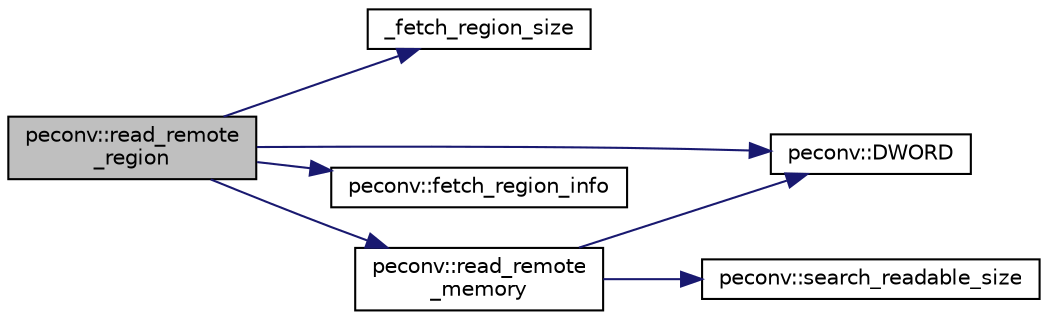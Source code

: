 digraph "peconv::read_remote_region"
{
 // LATEX_PDF_SIZE
  edge [fontname="Helvetica",fontsize="10",labelfontname="Helvetica",labelfontsize="10"];
  node [fontname="Helvetica",fontsize="10",shape=record];
  rankdir="LR";
  Node1 [label="peconv::read_remote\l_region",height=0.2,width=0.4,color="black", fillcolor="grey75", style="filled", fontcolor="black",tooltip=" "];
  Node1 -> Node2 [color="midnightblue",fontsize="10",style="solid",fontname="Helvetica"];
  Node2 [label="_fetch_region_size",height=0.2,width=0.4,color="black", fillcolor="white", style="filled",URL="$remote__pe__reader_8cpp.html#ad61b7aa751015bcc6c8bf66b6df2faee",tooltip=" "];
  Node1 -> Node3 [color="midnightblue",fontsize="10",style="solid",fontname="Helvetica"];
  Node3 [label="peconv::DWORD",height=0.2,width=0.4,color="black", fillcolor="white", style="filled",URL="$namespacepeconv.html#abff674ea8e527f49f9741ff81596a15d",tooltip=" "];
  Node1 -> Node4 [color="midnightblue",fontsize="10",style="solid",fontname="Helvetica"];
  Node4 [label="peconv::fetch_region_info",height=0.2,width=0.4,color="black", fillcolor="white", style="filled",URL="$namespacepeconv.html#a7b9e429997159865eff7c7b7099ba1b5",tooltip=" "];
  Node1 -> Node5 [color="midnightblue",fontsize="10",style="solid",fontname="Helvetica"];
  Node5 [label="peconv::read_remote\l_memory",height=0.2,width=0.4,color="black", fillcolor="white", style="filled",URL="$namespacepeconv.html#a53199997719a1bc23abb5d5c66daaeee",tooltip=" "];
  Node5 -> Node3 [color="midnightblue",fontsize="10",style="solid",fontname="Helvetica"];
  Node5 -> Node6 [color="midnightblue",fontsize="10",style="solid",fontname="Helvetica"];
  Node6 [label="peconv::search_readable_size",height=0.2,width=0.4,color="black", fillcolor="white", style="filled",URL="$namespacepeconv.html#aef121fe409ab54c16d546e757c0eb2c2",tooltip=" "];
}
